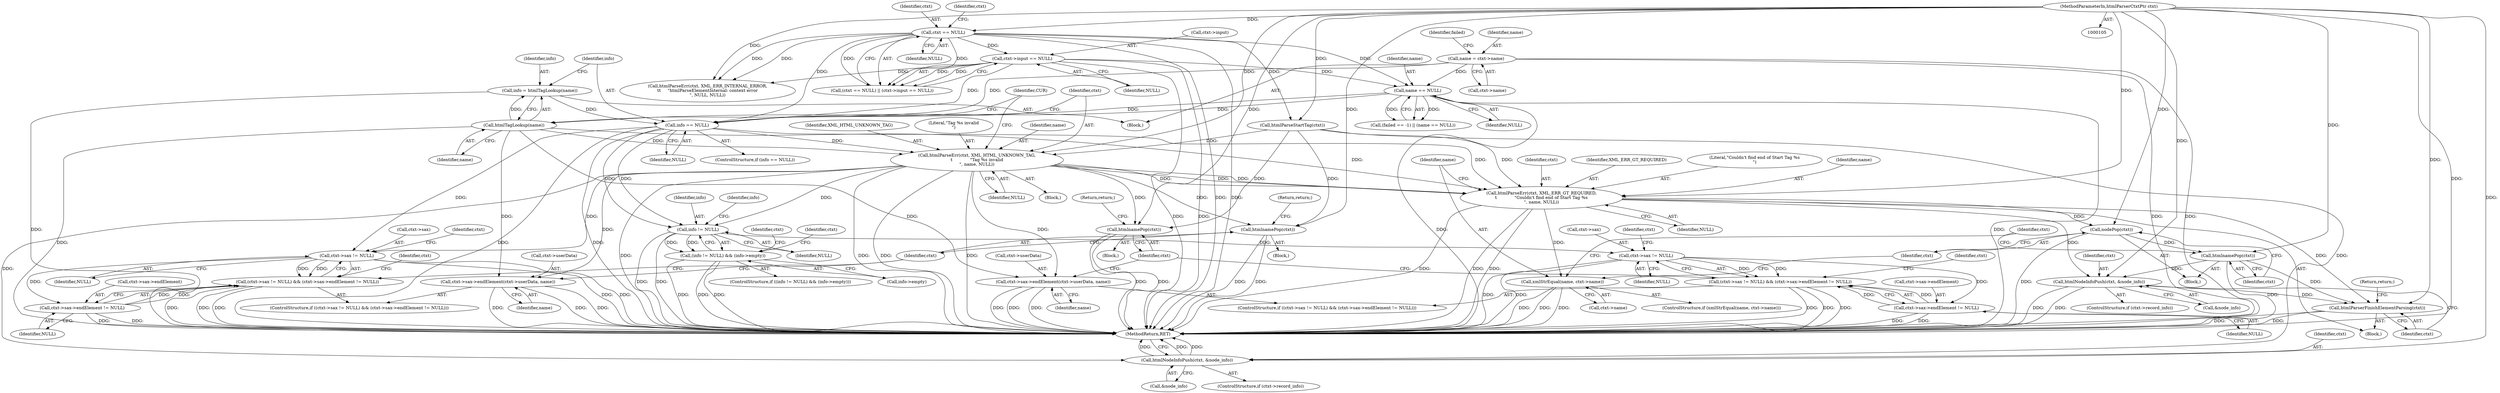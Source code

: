 digraph "0_Chrome_ce1446c00f0fd8f5a3b00727421be2124cb7370f_2@pointer" {
"1000195" [label="(Call,info = htmlTagLookup(name))"];
"1000197" [label="(Call,htmlTagLookup(name))"];
"1000185" [label="(Call,name == NULL)"];
"1000174" [label="(Call,name = ctxt->name)"];
"1000119" [label="(Call,ctxt->input == NULL)"];
"1000116" [label="(Call,ctxt == NULL)"];
"1000106" [label="(MethodParameterIn,htmlParserCtxtPtr ctxt)"];
"1000200" [label="(Call,info == NULL)"];
"1000204" [label="(Call,htmlParseErr(ctxt, XML_HTML_UNKNOWN_TAG,\n\t             \"Tag %s invalid\n\", name, NULL))"];
"1000224" [label="(Call,ctxt->sax != NULL)"];
"1000223" [label="(Call,(ctxt->sax != NULL) && (ctxt->sax->endElement != NULL))"];
"1000229" [label="(Call,ctxt->sax->endElement != NULL)"];
"1000236" [label="(Call,ctxt->sax->endElement(ctxt->userData, name))"];
"1000241" [label="(Call,htmlnamePop(ctxt))"];
"1000252" [label="(Call,htmlParseErr(ctxt, XML_ERR_GT_REQUIRED,\n\t             \"Couldn't find end of Start Tag %s\n\", name, NULL))"];
"1000259" [label="(Call,xmlStrEqual(name, ctxt->name))"];
"1000265" [label="(Call,nodePop(ctxt))"];
"1000267" [label="(Call,htmlnamePop(ctxt))"];
"1000273" [label="(Call,htmlNodeInfoPush(ctxt, &node_info))"];
"1000277" [label="(Call,htmlParserFinishElementParsing(ctxt))"];
"1000282" [label="(Call,info != NULL)"];
"1000281" [label="(Call,(info != NULL) && (info->empty))"];
"1000291" [label="(Call,ctxt->sax != NULL)"];
"1000290" [label="(Call,(ctxt->sax != NULL) && (ctxt->sax->endElement != NULL))"];
"1000296" [label="(Call,ctxt->sax->endElement != NULL)"];
"1000303" [label="(Call,ctxt->sax->endElement(ctxt->userData, name))"];
"1000308" [label="(Call,htmlnamePop(ctxt))"];
"1000315" [label="(Call,htmlNodeInfoPush(ctxt, &node_info))"];
"1000209" [label="(Identifier,NULL)"];
"1000230" [label="(Call,ctxt->sax->endElement)"];
"1000115" [label="(Call,(ctxt == NULL) || (ctxt->input == NULL))"];
"1000123" [label="(Identifier,NULL)"];
"1000265" [label="(Call,nodePop(ctxt))"];
"1000280" [label="(ControlStructure,if ((info != NULL) && (info->empty)))"];
"1000266" [label="(Identifier,ctxt)"];
"1000273" [label="(Call,htmlNodeInfoPush(ctxt, &node_info))"];
"1000317" [label="(Call,&node_info)"];
"1000225" [label="(Call,ctxt->sax)"];
"1000284" [label="(Identifier,NULL)"];
"1000310" [label="(Return,return;)"];
"1000208" [label="(Identifier,name)"];
"1000253" [label="(Identifier,ctxt)"];
"1000235" [label="(Identifier,NULL)"];
"1000260" [label="(Identifier,name)"];
"1000269" [label="(ControlStructure,if (ctxt->record_info))"];
"1000197" [label="(Call,htmlTagLookup(name))"];
"1000180" [label="(Call,(failed == -1) || (name == NULL))"];
"1000307" [label="(Identifier,name)"];
"1000275" [label="(Call,&node_info)"];
"1000195" [label="(Call,info = htmlTagLookup(name))"];
"1000291" [label="(Call,ctxt->sax != NULL)"];
"1000258" [label="(ControlStructure,if (xmlStrEqual(name, ctxt->name)))"];
"1000106" [label="(MethodParameterIn,htmlParserCtxtPtr ctxt)"];
"1000172" [label="(Call,htmlParseStartTag(ctxt))"];
"1000121" [label="(Identifier,ctxt)"];
"1000201" [label="(Identifier,info)"];
"1000118" [label="(Identifier,NULL)"];
"1000223" [label="(Call,(ctxt->sax != NULL) && (ctxt->sax->endElement != NULL))"];
"1000204" [label="(Call,htmlParseErr(ctxt, XML_HTML_UNKNOWN_TAG,\n\t             \"Tag %s invalid\n\", name, NULL))"];
"1000281" [label="(Call,(info != NULL) && (info->empty))"];
"1000125" [label="(Call,htmlParseErr(ctxt, XML_ERR_INTERNAL_ERROR,\n\t\t     \"htmlParseElementInternal: context error\n\", NULL, NULL))"];
"1000271" [label="(Identifier,ctxt)"];
"1000229" [label="(Call,ctxt->sax->endElement != NULL)"];
"1000302" [label="(Identifier,NULL)"];
"1000186" [label="(Identifier,name)"];
"1000120" [label="(Call,ctxt->input)"];
"1000117" [label="(Identifier,ctxt)"];
"1000213" [label="(Identifier,CUR)"];
"1000196" [label="(Identifier,info)"];
"1000187" [label="(Identifier,NULL)"];
"1000279" [label="(Return,return;)"];
"1000274" [label="(Identifier,ctxt)"];
"1000261" [label="(Call,ctxt->name)"];
"1000228" [label="(Identifier,NULL)"];
"1000309" [label="(Identifier,ctxt)"];
"1000238" [label="(Identifier,ctxt)"];
"1000296" [label="(Call,ctxt->sax->endElement != NULL)"];
"1000199" [label="(ControlStructure,if (info == NULL))"];
"1000242" [label="(Identifier,ctxt)"];
"1000315" [label="(Call,htmlNodeInfoPush(ctxt, &node_info))"];
"1000252" [label="(Call,htmlParseErr(ctxt, XML_ERR_GT_REQUIRED,\n\t             \"Couldn't find end of Start Tag %s\n\", name, NULL))"];
"1000241" [label="(Call,htmlnamePop(ctxt))"];
"1000237" [label="(Call,ctxt->userData)"];
"1000176" [label="(Call,ctxt->name)"];
"1000251" [label="(Block,)"];
"1000119" [label="(Call,ctxt->input == NULL)"];
"1000236" [label="(Call,ctxt->sax->endElement(ctxt->userData, name))"];
"1000277" [label="(Call,htmlParserFinishElementParsing(ctxt))"];
"1000267" [label="(Call,htmlnamePop(ctxt))"];
"1000200" [label="(Call,info == NULL)"];
"1000290" [label="(Call,(ctxt->sax != NULL) && (ctxt->sax->endElement != NULL))"];
"1000288" [label="(Block,)"];
"1000185" [label="(Call,name == NULL)"];
"1000254" [label="(Identifier,XML_ERR_GT_REQUIRED)"];
"1000202" [label="(Identifier,NULL)"];
"1000203" [label="(Block,)"];
"1000240" [label="(Identifier,name)"];
"1000295" [label="(Identifier,NULL)"];
"1000268" [label="(Identifier,ctxt)"];
"1000316" [label="(Identifier,ctxt)"];
"1000278" [label="(Identifier,ctxt)"];
"1000232" [label="(Identifier,ctxt)"];
"1000257" [label="(Identifier,NULL)"];
"1000116" [label="(Call,ctxt == NULL)"];
"1000255" [label="(Literal,\"Couldn't find end of Start Tag %s\n\")"];
"1000304" [label="(Call,ctxt->userData)"];
"1000198" [label="(Identifier,name)"];
"1000259" [label="(Call,xmlStrEqual(name, ctxt->name))"];
"1000283" [label="(Identifier,info)"];
"1000175" [label="(Identifier,name)"];
"1000293" [label="(Identifier,ctxt)"];
"1000319" [label="(MethodReturn,RET)"];
"1000224" [label="(Call,ctxt->sax != NULL)"];
"1000311" [label="(ControlStructure,if (ctxt->record_info))"];
"1000285" [label="(Call,info->empty)"];
"1000303" [label="(Call,ctxt->sax->endElement(ctxt->userData, name))"];
"1000256" [label="(Identifier,name)"];
"1000299" [label="(Identifier,ctxt)"];
"1000313" [label="(Identifier,ctxt)"];
"1000282" [label="(Call,info != NULL)"];
"1000182" [label="(Identifier,failed)"];
"1000286" [label="(Identifier,info)"];
"1000206" [label="(Identifier,XML_HTML_UNKNOWN_TAG)"];
"1000205" [label="(Identifier,ctxt)"];
"1000174" [label="(Call,name = ctxt->name)"];
"1000289" [label="(ControlStructure,if ((ctxt->sax != NULL) && (ctxt->sax->endElement != NULL)))"];
"1000243" [label="(Return,return;)"];
"1000264" [label="(Block,)"];
"1000107" [label="(Block,)"];
"1000207" [label="(Literal,\"Tag %s invalid\n\")"];
"1000219" [label="(Block,)"];
"1000292" [label="(Call,ctxt->sax)"];
"1000297" [label="(Call,ctxt->sax->endElement)"];
"1000305" [label="(Identifier,ctxt)"];
"1000308" [label="(Call,htmlnamePop(ctxt))"];
"1000222" [label="(ControlStructure,if ((ctxt->sax != NULL) && (ctxt->sax->endElement != NULL)))"];
"1000195" -> "1000107"  [label="AST: "];
"1000195" -> "1000197"  [label="CFG: "];
"1000196" -> "1000195"  [label="AST: "];
"1000197" -> "1000195"  [label="AST: "];
"1000201" -> "1000195"  [label="CFG: "];
"1000195" -> "1000319"  [label="DDG: "];
"1000197" -> "1000195"  [label="DDG: "];
"1000195" -> "1000200"  [label="DDG: "];
"1000197" -> "1000198"  [label="CFG: "];
"1000198" -> "1000197"  [label="AST: "];
"1000197" -> "1000319"  [label="DDG: "];
"1000185" -> "1000197"  [label="DDG: "];
"1000174" -> "1000197"  [label="DDG: "];
"1000197" -> "1000204"  [label="DDG: "];
"1000197" -> "1000236"  [label="DDG: "];
"1000197" -> "1000252"  [label="DDG: "];
"1000197" -> "1000303"  [label="DDG: "];
"1000185" -> "1000180"  [label="AST: "];
"1000185" -> "1000187"  [label="CFG: "];
"1000186" -> "1000185"  [label="AST: "];
"1000187" -> "1000185"  [label="AST: "];
"1000180" -> "1000185"  [label="CFG: "];
"1000185" -> "1000319"  [label="DDG: "];
"1000185" -> "1000319"  [label="DDG: "];
"1000185" -> "1000180"  [label="DDG: "];
"1000185" -> "1000180"  [label="DDG: "];
"1000174" -> "1000185"  [label="DDG: "];
"1000119" -> "1000185"  [label="DDG: "];
"1000116" -> "1000185"  [label="DDG: "];
"1000185" -> "1000200"  [label="DDG: "];
"1000174" -> "1000107"  [label="AST: "];
"1000174" -> "1000176"  [label="CFG: "];
"1000175" -> "1000174"  [label="AST: "];
"1000176" -> "1000174"  [label="AST: "];
"1000182" -> "1000174"  [label="CFG: "];
"1000174" -> "1000319"  [label="DDG: "];
"1000174" -> "1000319"  [label="DDG: "];
"1000119" -> "1000115"  [label="AST: "];
"1000119" -> "1000123"  [label="CFG: "];
"1000120" -> "1000119"  [label="AST: "];
"1000123" -> "1000119"  [label="AST: "];
"1000115" -> "1000119"  [label="CFG: "];
"1000119" -> "1000319"  [label="DDG: "];
"1000119" -> "1000319"  [label="DDG: "];
"1000119" -> "1000115"  [label="DDG: "];
"1000119" -> "1000115"  [label="DDG: "];
"1000116" -> "1000119"  [label="DDG: "];
"1000119" -> "1000125"  [label="DDG: "];
"1000119" -> "1000200"  [label="DDG: "];
"1000116" -> "1000115"  [label="AST: "];
"1000116" -> "1000118"  [label="CFG: "];
"1000117" -> "1000116"  [label="AST: "];
"1000118" -> "1000116"  [label="AST: "];
"1000121" -> "1000116"  [label="CFG: "];
"1000115" -> "1000116"  [label="CFG: "];
"1000116" -> "1000319"  [label="DDG: "];
"1000116" -> "1000319"  [label="DDG: "];
"1000116" -> "1000115"  [label="DDG: "];
"1000116" -> "1000115"  [label="DDG: "];
"1000106" -> "1000116"  [label="DDG: "];
"1000116" -> "1000125"  [label="DDG: "];
"1000116" -> "1000125"  [label="DDG: "];
"1000116" -> "1000172"  [label="DDG: "];
"1000116" -> "1000200"  [label="DDG: "];
"1000106" -> "1000105"  [label="AST: "];
"1000106" -> "1000319"  [label="DDG: "];
"1000106" -> "1000125"  [label="DDG: "];
"1000106" -> "1000172"  [label="DDG: "];
"1000106" -> "1000204"  [label="DDG: "];
"1000106" -> "1000241"  [label="DDG: "];
"1000106" -> "1000252"  [label="DDG: "];
"1000106" -> "1000265"  [label="DDG: "];
"1000106" -> "1000267"  [label="DDG: "];
"1000106" -> "1000273"  [label="DDG: "];
"1000106" -> "1000277"  [label="DDG: "];
"1000106" -> "1000308"  [label="DDG: "];
"1000106" -> "1000315"  [label="DDG: "];
"1000200" -> "1000199"  [label="AST: "];
"1000200" -> "1000202"  [label="CFG: "];
"1000201" -> "1000200"  [label="AST: "];
"1000202" -> "1000200"  [label="AST: "];
"1000205" -> "1000200"  [label="CFG: "];
"1000213" -> "1000200"  [label="CFG: "];
"1000200" -> "1000319"  [label="DDG: "];
"1000200" -> "1000319"  [label="DDG: "];
"1000200" -> "1000204"  [label="DDG: "];
"1000200" -> "1000224"  [label="DDG: "];
"1000200" -> "1000252"  [label="DDG: "];
"1000200" -> "1000282"  [label="DDG: "];
"1000200" -> "1000282"  [label="DDG: "];
"1000204" -> "1000203"  [label="AST: "];
"1000204" -> "1000209"  [label="CFG: "];
"1000205" -> "1000204"  [label="AST: "];
"1000206" -> "1000204"  [label="AST: "];
"1000207" -> "1000204"  [label="AST: "];
"1000208" -> "1000204"  [label="AST: "];
"1000209" -> "1000204"  [label="AST: "];
"1000213" -> "1000204"  [label="CFG: "];
"1000204" -> "1000319"  [label="DDG: "];
"1000204" -> "1000319"  [label="DDG: "];
"1000204" -> "1000319"  [label="DDG: "];
"1000204" -> "1000319"  [label="DDG: "];
"1000172" -> "1000204"  [label="DDG: "];
"1000204" -> "1000224"  [label="DDG: "];
"1000204" -> "1000236"  [label="DDG: "];
"1000204" -> "1000241"  [label="DDG: "];
"1000204" -> "1000252"  [label="DDG: "];
"1000204" -> "1000252"  [label="DDG: "];
"1000204" -> "1000252"  [label="DDG: "];
"1000204" -> "1000282"  [label="DDG: "];
"1000204" -> "1000303"  [label="DDG: "];
"1000204" -> "1000308"  [label="DDG: "];
"1000204" -> "1000315"  [label="DDG: "];
"1000224" -> "1000223"  [label="AST: "];
"1000224" -> "1000228"  [label="CFG: "];
"1000225" -> "1000224"  [label="AST: "];
"1000228" -> "1000224"  [label="AST: "];
"1000232" -> "1000224"  [label="CFG: "];
"1000223" -> "1000224"  [label="CFG: "];
"1000224" -> "1000319"  [label="DDG: "];
"1000224" -> "1000319"  [label="DDG: "];
"1000224" -> "1000223"  [label="DDG: "];
"1000224" -> "1000223"  [label="DDG: "];
"1000224" -> "1000229"  [label="DDG: "];
"1000223" -> "1000222"  [label="AST: "];
"1000223" -> "1000229"  [label="CFG: "];
"1000229" -> "1000223"  [label="AST: "];
"1000238" -> "1000223"  [label="CFG: "];
"1000242" -> "1000223"  [label="CFG: "];
"1000223" -> "1000319"  [label="DDG: "];
"1000223" -> "1000319"  [label="DDG: "];
"1000223" -> "1000319"  [label="DDG: "];
"1000229" -> "1000223"  [label="DDG: "];
"1000229" -> "1000223"  [label="DDG: "];
"1000229" -> "1000235"  [label="CFG: "];
"1000230" -> "1000229"  [label="AST: "];
"1000235" -> "1000229"  [label="AST: "];
"1000229" -> "1000319"  [label="DDG: "];
"1000229" -> "1000319"  [label="DDG: "];
"1000236" -> "1000222"  [label="AST: "];
"1000236" -> "1000240"  [label="CFG: "];
"1000237" -> "1000236"  [label="AST: "];
"1000240" -> "1000236"  [label="AST: "];
"1000242" -> "1000236"  [label="CFG: "];
"1000236" -> "1000319"  [label="DDG: "];
"1000236" -> "1000319"  [label="DDG: "];
"1000236" -> "1000319"  [label="DDG: "];
"1000241" -> "1000219"  [label="AST: "];
"1000241" -> "1000242"  [label="CFG: "];
"1000242" -> "1000241"  [label="AST: "];
"1000243" -> "1000241"  [label="CFG: "];
"1000241" -> "1000319"  [label="DDG: "];
"1000241" -> "1000319"  [label="DDG: "];
"1000172" -> "1000241"  [label="DDG: "];
"1000252" -> "1000251"  [label="AST: "];
"1000252" -> "1000257"  [label="CFG: "];
"1000253" -> "1000252"  [label="AST: "];
"1000254" -> "1000252"  [label="AST: "];
"1000255" -> "1000252"  [label="AST: "];
"1000256" -> "1000252"  [label="AST: "];
"1000257" -> "1000252"  [label="AST: "];
"1000260" -> "1000252"  [label="CFG: "];
"1000252" -> "1000319"  [label="DDG: "];
"1000252" -> "1000319"  [label="DDG: "];
"1000252" -> "1000319"  [label="DDG: "];
"1000172" -> "1000252"  [label="DDG: "];
"1000252" -> "1000259"  [label="DDG: "];
"1000252" -> "1000265"  [label="DDG: "];
"1000252" -> "1000273"  [label="DDG: "];
"1000252" -> "1000277"  [label="DDG: "];
"1000259" -> "1000258"  [label="AST: "];
"1000259" -> "1000261"  [label="CFG: "];
"1000260" -> "1000259"  [label="AST: "];
"1000261" -> "1000259"  [label="AST: "];
"1000266" -> "1000259"  [label="CFG: "];
"1000271" -> "1000259"  [label="CFG: "];
"1000259" -> "1000319"  [label="DDG: "];
"1000259" -> "1000319"  [label="DDG: "];
"1000259" -> "1000319"  [label="DDG: "];
"1000265" -> "1000264"  [label="AST: "];
"1000265" -> "1000266"  [label="CFG: "];
"1000266" -> "1000265"  [label="AST: "];
"1000268" -> "1000265"  [label="CFG: "];
"1000265" -> "1000319"  [label="DDG: "];
"1000265" -> "1000267"  [label="DDG: "];
"1000267" -> "1000264"  [label="AST: "];
"1000267" -> "1000268"  [label="CFG: "];
"1000268" -> "1000267"  [label="AST: "];
"1000271" -> "1000267"  [label="CFG: "];
"1000267" -> "1000319"  [label="DDG: "];
"1000267" -> "1000273"  [label="DDG: "];
"1000267" -> "1000277"  [label="DDG: "];
"1000273" -> "1000269"  [label="AST: "];
"1000273" -> "1000275"  [label="CFG: "];
"1000274" -> "1000273"  [label="AST: "];
"1000275" -> "1000273"  [label="AST: "];
"1000278" -> "1000273"  [label="CFG: "];
"1000273" -> "1000319"  [label="DDG: "];
"1000273" -> "1000319"  [label="DDG: "];
"1000273" -> "1000277"  [label="DDG: "];
"1000277" -> "1000251"  [label="AST: "];
"1000277" -> "1000278"  [label="CFG: "];
"1000278" -> "1000277"  [label="AST: "];
"1000279" -> "1000277"  [label="CFG: "];
"1000277" -> "1000319"  [label="DDG: "];
"1000277" -> "1000319"  [label="DDG: "];
"1000282" -> "1000281"  [label="AST: "];
"1000282" -> "1000284"  [label="CFG: "];
"1000283" -> "1000282"  [label="AST: "];
"1000284" -> "1000282"  [label="AST: "];
"1000286" -> "1000282"  [label="CFG: "];
"1000281" -> "1000282"  [label="CFG: "];
"1000282" -> "1000319"  [label="DDG: "];
"1000282" -> "1000319"  [label="DDG: "];
"1000282" -> "1000281"  [label="DDG: "];
"1000282" -> "1000281"  [label="DDG: "];
"1000282" -> "1000291"  [label="DDG: "];
"1000281" -> "1000280"  [label="AST: "];
"1000281" -> "1000285"  [label="CFG: "];
"1000285" -> "1000281"  [label="AST: "];
"1000293" -> "1000281"  [label="CFG: "];
"1000313" -> "1000281"  [label="CFG: "];
"1000281" -> "1000319"  [label="DDG: "];
"1000281" -> "1000319"  [label="DDG: "];
"1000281" -> "1000319"  [label="DDG: "];
"1000291" -> "1000290"  [label="AST: "];
"1000291" -> "1000295"  [label="CFG: "];
"1000292" -> "1000291"  [label="AST: "];
"1000295" -> "1000291"  [label="AST: "];
"1000299" -> "1000291"  [label="CFG: "];
"1000290" -> "1000291"  [label="CFG: "];
"1000291" -> "1000319"  [label="DDG: "];
"1000291" -> "1000319"  [label="DDG: "];
"1000291" -> "1000290"  [label="DDG: "];
"1000291" -> "1000290"  [label="DDG: "];
"1000291" -> "1000296"  [label="DDG: "];
"1000290" -> "1000289"  [label="AST: "];
"1000290" -> "1000296"  [label="CFG: "];
"1000296" -> "1000290"  [label="AST: "];
"1000305" -> "1000290"  [label="CFG: "];
"1000309" -> "1000290"  [label="CFG: "];
"1000290" -> "1000319"  [label="DDG: "];
"1000290" -> "1000319"  [label="DDG: "];
"1000290" -> "1000319"  [label="DDG: "];
"1000296" -> "1000290"  [label="DDG: "];
"1000296" -> "1000290"  [label="DDG: "];
"1000296" -> "1000302"  [label="CFG: "];
"1000297" -> "1000296"  [label="AST: "];
"1000302" -> "1000296"  [label="AST: "];
"1000296" -> "1000319"  [label="DDG: "];
"1000296" -> "1000319"  [label="DDG: "];
"1000303" -> "1000289"  [label="AST: "];
"1000303" -> "1000307"  [label="CFG: "];
"1000304" -> "1000303"  [label="AST: "];
"1000307" -> "1000303"  [label="AST: "];
"1000309" -> "1000303"  [label="CFG: "];
"1000303" -> "1000319"  [label="DDG: "];
"1000303" -> "1000319"  [label="DDG: "];
"1000303" -> "1000319"  [label="DDG: "];
"1000308" -> "1000288"  [label="AST: "];
"1000308" -> "1000309"  [label="CFG: "];
"1000309" -> "1000308"  [label="AST: "];
"1000310" -> "1000308"  [label="CFG: "];
"1000308" -> "1000319"  [label="DDG: "];
"1000308" -> "1000319"  [label="DDG: "];
"1000172" -> "1000308"  [label="DDG: "];
"1000315" -> "1000311"  [label="AST: "];
"1000315" -> "1000317"  [label="CFG: "];
"1000316" -> "1000315"  [label="AST: "];
"1000317" -> "1000315"  [label="AST: "];
"1000319" -> "1000315"  [label="CFG: "];
"1000315" -> "1000319"  [label="DDG: "];
"1000315" -> "1000319"  [label="DDG: "];
"1000315" -> "1000319"  [label="DDG: "];
"1000172" -> "1000315"  [label="DDG: "];
}
